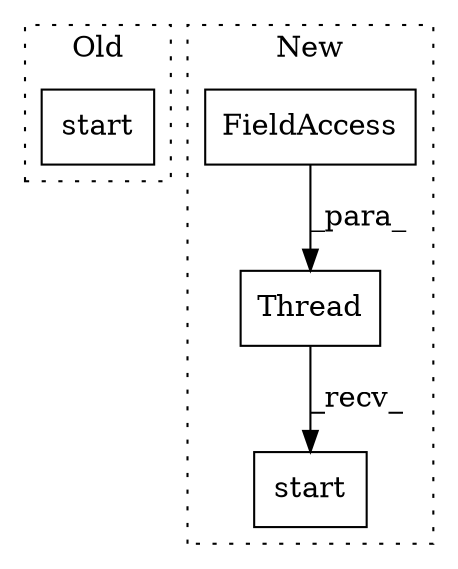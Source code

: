 digraph G {
subgraph cluster0 {
1 [label="start" a="32" s="2508" l="7" shape="box"];
label = "Old";
style="dotted";
}
subgraph cluster1 {
2 [label="Thread" a="32" s="5912,5931" l="7,1" shape="box"];
3 [label="start" a="32" s="5933" l="7" shape="box"];
4 [label="FieldAccess" a="22" s="5919" l="12" shape="box"];
label = "New";
style="dotted";
}
2 -> 3 [label="_recv_"];
4 -> 2 [label="_para_"];
}